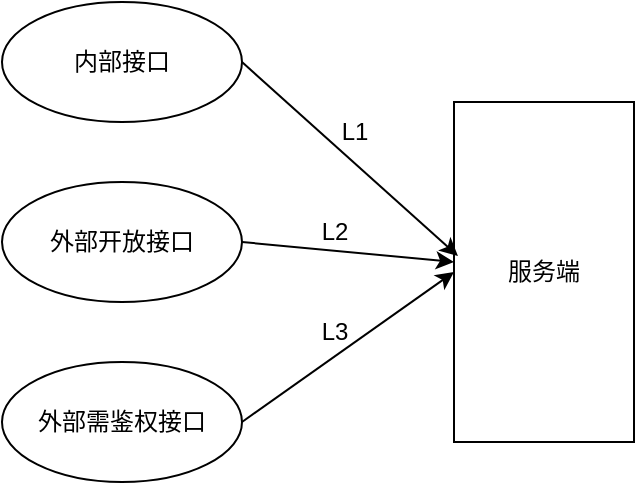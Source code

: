 <mxfile version="20.5.1" type="github">
  <diagram id="tMJHJyq9_SG65SBNVNj1" name="第 1 页">
    <mxGraphModel dx="1422" dy="748" grid="1" gridSize="10" guides="1" tooltips="1" connect="1" arrows="1" fold="1" page="1" pageScale="1" pageWidth="827" pageHeight="1169" math="0" shadow="0">
      <root>
        <mxCell id="0" />
        <mxCell id="1" parent="0" />
        <mxCell id="xNpDRAaouzpVLvZzgda3-1" value="服务端" style="rounded=0;whiteSpace=wrap;html=1;" vertex="1" parent="1">
          <mxGeometry x="520" y="210" width="90" height="170" as="geometry" />
        </mxCell>
        <mxCell id="xNpDRAaouzpVLvZzgda3-9" style="edgeStyle=none;rounded=0;orthogonalLoop=1;jettySize=auto;html=1;exitX=1;exitY=0.5;exitDx=0;exitDy=0;entryX=0.022;entryY=0.453;entryDx=0;entryDy=0;entryPerimeter=0;" edge="1" parent="1" source="xNpDRAaouzpVLvZzgda3-5" target="xNpDRAaouzpVLvZzgda3-1">
          <mxGeometry relative="1" as="geometry" />
        </mxCell>
        <mxCell id="xNpDRAaouzpVLvZzgda3-5" value="内部接口" style="ellipse;whiteSpace=wrap;html=1;" vertex="1" parent="1">
          <mxGeometry x="294" y="160" width="120" height="60" as="geometry" />
        </mxCell>
        <mxCell id="xNpDRAaouzpVLvZzgda3-10" style="edgeStyle=none;rounded=0;orthogonalLoop=1;jettySize=auto;html=1;exitX=1;exitY=0.5;exitDx=0;exitDy=0;" edge="1" parent="1" source="xNpDRAaouzpVLvZzgda3-6">
          <mxGeometry relative="1" as="geometry">
            <mxPoint x="520" y="290" as="targetPoint" />
          </mxGeometry>
        </mxCell>
        <mxCell id="xNpDRAaouzpVLvZzgda3-6" value="外部开放接口" style="ellipse;whiteSpace=wrap;html=1;" vertex="1" parent="1">
          <mxGeometry x="294" y="250" width="120" height="60" as="geometry" />
        </mxCell>
        <mxCell id="xNpDRAaouzpVLvZzgda3-11" style="edgeStyle=none;rounded=0;orthogonalLoop=1;jettySize=auto;html=1;exitX=1;exitY=0.5;exitDx=0;exitDy=0;entryX=0;entryY=0.5;entryDx=0;entryDy=0;" edge="1" parent="1" source="xNpDRAaouzpVLvZzgda3-7" target="xNpDRAaouzpVLvZzgda3-1">
          <mxGeometry relative="1" as="geometry" />
        </mxCell>
        <mxCell id="xNpDRAaouzpVLvZzgda3-7" value="外部需鉴权接口" style="ellipse;whiteSpace=wrap;html=1;" vertex="1" parent="1">
          <mxGeometry x="294" y="340" width="120" height="60" as="geometry" />
        </mxCell>
        <mxCell id="xNpDRAaouzpVLvZzgda3-12" value="L1" style="text;html=1;align=center;verticalAlign=middle;resizable=0;points=[];autosize=1;strokeColor=none;fillColor=none;" vertex="1" parent="1">
          <mxGeometry x="450" y="210" width="40" height="30" as="geometry" />
        </mxCell>
        <mxCell id="xNpDRAaouzpVLvZzgda3-13" value="L2" style="text;html=1;align=center;verticalAlign=middle;resizable=0;points=[];autosize=1;strokeColor=none;fillColor=none;" vertex="1" parent="1">
          <mxGeometry x="440" y="260" width="40" height="30" as="geometry" />
        </mxCell>
        <mxCell id="xNpDRAaouzpVLvZzgda3-14" value="L3" style="text;html=1;align=center;verticalAlign=middle;resizable=0;points=[];autosize=1;strokeColor=none;fillColor=none;" vertex="1" parent="1">
          <mxGeometry x="440" y="310" width="40" height="30" as="geometry" />
        </mxCell>
      </root>
    </mxGraphModel>
  </diagram>
</mxfile>
